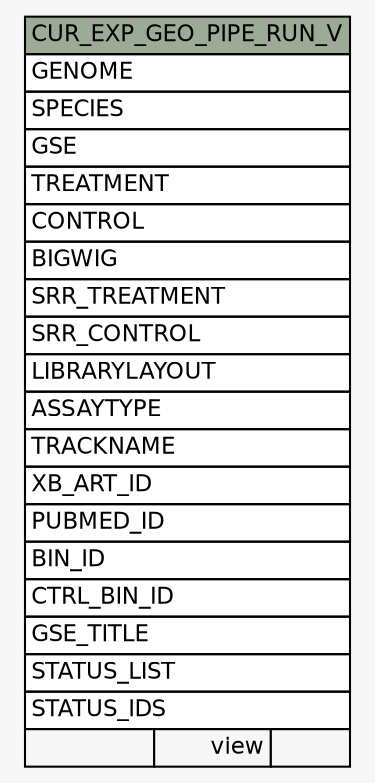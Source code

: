 // dot 2.38.0 on Windows 10 10.0
// SchemaSpy rev Unknown
digraph "CUR_EXP_GEO_PIPE_RUN_V" {
  graph [
    rankdir="RL"
    bgcolor="#f7f7f7"
    nodesep="0.18"
    ranksep="0.46"
    fontname="Helvetica"
    fontsize="11"
  ];
  node [
    fontname="Helvetica"
    fontsize="11"
    shape="plaintext"
  ];
  edge [
    arrowsize="0.8"
  ];
  "CUR_EXP_GEO_PIPE_RUN_V" [
    label=<
    <TABLE BORDER="0" CELLBORDER="1" CELLSPACING="0" BGCOLOR="#ffffff">
      <TR><TD COLSPAN="3" BGCOLOR="#9bab96" ALIGN="CENTER">CUR_EXP_GEO_PIPE_RUN_V</TD></TR>
      <TR><TD PORT="GENOME" COLSPAN="3" ALIGN="LEFT">GENOME</TD></TR>
      <TR><TD PORT="SPECIES" COLSPAN="3" ALIGN="LEFT">SPECIES</TD></TR>
      <TR><TD PORT="GSE" COLSPAN="3" ALIGN="LEFT">GSE</TD></TR>
      <TR><TD PORT="TREATMENT" COLSPAN="3" ALIGN="LEFT">TREATMENT</TD></TR>
      <TR><TD PORT="CONTROL" COLSPAN="3" ALIGN="LEFT">CONTROL</TD></TR>
      <TR><TD PORT="BIGWIG" COLSPAN="3" ALIGN="LEFT">BIGWIG</TD></TR>
      <TR><TD PORT="SRR_TREATMENT" COLSPAN="3" ALIGN="LEFT">SRR_TREATMENT</TD></TR>
      <TR><TD PORT="SRR_CONTROL" COLSPAN="3" ALIGN="LEFT">SRR_CONTROL</TD></TR>
      <TR><TD PORT="LIBRARYLAYOUT" COLSPAN="3" ALIGN="LEFT">LIBRARYLAYOUT</TD></TR>
      <TR><TD PORT="ASSAYTYPE" COLSPAN="3" ALIGN="LEFT">ASSAYTYPE</TD></TR>
      <TR><TD PORT="TRACKNAME" COLSPAN="3" ALIGN="LEFT">TRACKNAME</TD></TR>
      <TR><TD PORT="XB_ART_ID" COLSPAN="3" ALIGN="LEFT">XB_ART_ID</TD></TR>
      <TR><TD PORT="PUBMED_ID" COLSPAN="3" ALIGN="LEFT">PUBMED_ID</TD></TR>
      <TR><TD PORT="BIN_ID" COLSPAN="3" ALIGN="LEFT">BIN_ID</TD></TR>
      <TR><TD PORT="CTRL_BIN_ID" COLSPAN="3" ALIGN="LEFT">CTRL_BIN_ID</TD></TR>
      <TR><TD PORT="GSE_TITLE" COLSPAN="3" ALIGN="LEFT">GSE_TITLE</TD></TR>
      <TR><TD PORT="STATUS_LIST" COLSPAN="3" ALIGN="LEFT">STATUS_LIST</TD></TR>
      <TR><TD PORT="STATUS_IDS" COLSPAN="3" ALIGN="LEFT">STATUS_IDS</TD></TR>
      <TR><TD ALIGN="LEFT" BGCOLOR="#f7f7f7">  </TD><TD ALIGN="RIGHT" BGCOLOR="#f7f7f7">view</TD><TD ALIGN="RIGHT" BGCOLOR="#f7f7f7">  </TD></TR>
    </TABLE>>
    URL="tables/CUR_EXP_GEO_PIPE_RUN_V.html"
    tooltip="CUR_EXP_GEO_PIPE_RUN_V"
  ];
}
